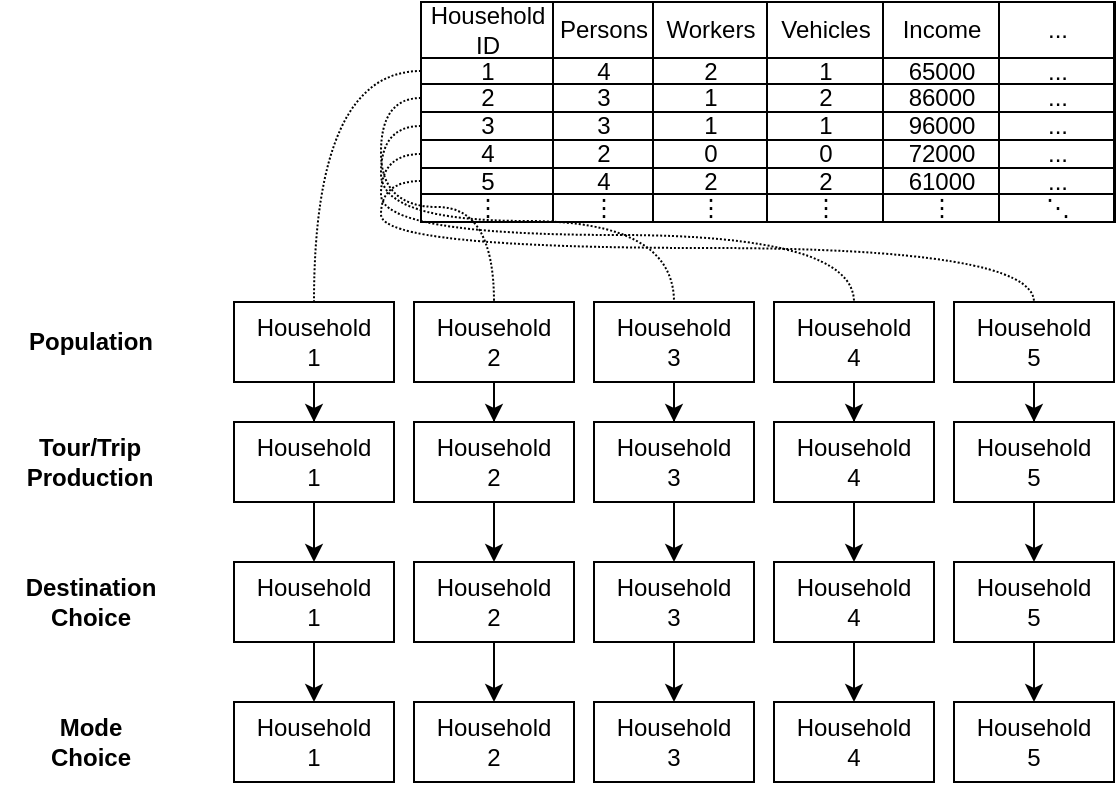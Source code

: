 <mxfile compressed="false" version="21.2.8" type="device">
  <diagram name="Page-1" id="gjvab5PQ4RDI5xns0hvE">
    <mxGraphModel dx="1195" dy="395" grid="1" gridSize="10" guides="1" tooltips="1" connect="1" arrows="1" fold="1" page="0" pageScale="1" pageWidth="850" pageHeight="1100" math="0" shadow="0">
      <root>
        <mxCell id="0" />
        <mxCell id="1" parent="0" />
        <mxCell id="i_aSIQjh3gjEK6YwRYuW-27" value="" style="edgeStyle=orthogonalEdgeStyle;rounded=0;orthogonalLoop=1;jettySize=auto;html=1;exitX=0.5;exitY=1;exitDx=0;exitDy=0;movable=0;resizable=0;rotatable=0;deletable=0;editable=0;locked=1;connectable=0;" parent="1" source="i_aSIQjh3gjEK6YwRYuW-3" edge="1">
          <mxGeometry relative="1" as="geometry">
            <mxPoint x="280" y="120" as="targetPoint" />
          </mxGeometry>
        </mxCell>
        <mxCell id="i_aSIQjh3gjEK6YwRYuW-12" value="Tour/Trip&lt;br&gt;Production" style="text;html=1;strokeColor=none;fillColor=default;align=center;verticalAlign=middle;whiteSpace=wrap;rounded=0;labelBackgroundColor=none;fontStyle=1" parent="1" vertex="1">
          <mxGeometry x="98" y="675" width="80" height="30" as="geometry" />
        </mxCell>
        <mxCell id="i_aSIQjh3gjEK6YwRYuW-13" value="Population" style="text;html=1;align=center;verticalAlign=middle;resizable=0;points=[];autosize=1;strokeColor=none;fillColor=default;labelBackgroundColor=none;rounded=0;fontStyle=1" parent="1" vertex="1">
          <mxGeometry x="93" y="615" width="90" height="30" as="geometry" />
        </mxCell>
        <mxCell id="i_aSIQjh3gjEK6YwRYuW-55" value="Destination&lt;br&gt;Choice" style="text;html=1;align=center;verticalAlign=middle;resizable=0;points=[];autosize=1;strokeColor=none;fillColor=default;rounded=0;fontStyle=1" parent="1" vertex="1">
          <mxGeometry x="93" y="740" width="90" height="40" as="geometry" />
        </mxCell>
        <mxCell id="i_aSIQjh3gjEK6YwRYuW-56" value="Mode&lt;br&gt;Choice" style="text;html=1;align=center;verticalAlign=middle;resizable=0;points=[];autosize=1;strokeColor=none;fillColor=default;rounded=0;fontStyle=1" parent="1" vertex="1">
          <mxGeometry x="108" y="810" width="60" height="40" as="geometry" />
        </mxCell>
        <mxCell id="OZ3TrftDz0q_78ra8QCF-2" value="" style="childLayout=tableLayout;recursiveResize=0;shadow=0;fillColor=none;direction=west;" vertex="1" parent="1">
          <mxGeometry x="303.5" y="460" width="346.5" height="110" as="geometry" />
        </mxCell>
        <mxCell id="OZ3TrftDz0q_78ra8QCF-3" value="" style="shape=tableRow;horizontal=0;startSize=0;swimlaneHead=0;swimlaneBody=0;top=0;left=0;bottom=0;right=0;dropTarget=0;collapsible=0;recursiveResize=0;expand=0;fontStyle=0;fillColor=none;strokeColor=inherit;" vertex="1" parent="OZ3TrftDz0q_78ra8QCF-2">
          <mxGeometry width="346.5" height="28" as="geometry" />
        </mxCell>
        <mxCell id="OZ3TrftDz0q_78ra8QCF-4" value="Household ID" style="connectable=0;recursiveResize=0;strokeColor=inherit;fillColor=none;align=center;whiteSpace=wrap;html=1;" vertex="1" parent="OZ3TrftDz0q_78ra8QCF-3">
          <mxGeometry width="66" height="28" as="geometry">
            <mxRectangle width="66" height="28" as="alternateBounds" />
          </mxGeometry>
        </mxCell>
        <mxCell id="OZ3TrftDz0q_78ra8QCF-5" value="Persons" style="connectable=0;recursiveResize=0;strokeColor=inherit;fillColor=none;align=center;whiteSpace=wrap;html=1;" vertex="1" parent="OZ3TrftDz0q_78ra8QCF-3">
          <mxGeometry x="66" width="50" height="28" as="geometry">
            <mxRectangle width="50" height="28" as="alternateBounds" />
          </mxGeometry>
        </mxCell>
        <mxCell id="OZ3TrftDz0q_78ra8QCF-6" value="Workers" style="connectable=0;recursiveResize=0;strokeColor=inherit;fillColor=none;align=center;whiteSpace=wrap;html=1;" vertex="1" parent="OZ3TrftDz0q_78ra8QCF-3">
          <mxGeometry x="116" width="57" height="28" as="geometry">
            <mxRectangle width="57" height="28" as="alternateBounds" />
          </mxGeometry>
        </mxCell>
        <mxCell id="OZ3TrftDz0q_78ra8QCF-29" value="Vehicles" style="connectable=0;recursiveResize=0;strokeColor=inherit;fillColor=none;align=center;whiteSpace=wrap;html=1;" vertex="1" parent="OZ3TrftDz0q_78ra8QCF-3">
          <mxGeometry x="173" width="58" height="28" as="geometry">
            <mxRectangle width="58" height="28" as="alternateBounds" />
          </mxGeometry>
        </mxCell>
        <mxCell id="OZ3TrftDz0q_78ra8QCF-32" value="Income" style="connectable=0;recursiveResize=0;strokeColor=inherit;fillColor=none;align=center;whiteSpace=wrap;html=1;" vertex="1" parent="OZ3TrftDz0q_78ra8QCF-3">
          <mxGeometry x="231" width="58" height="28" as="geometry">
            <mxRectangle width="58" height="28" as="alternateBounds" />
          </mxGeometry>
        </mxCell>
        <mxCell id="OZ3TrftDz0q_78ra8QCF-35" value="..." style="connectable=0;recursiveResize=0;strokeColor=inherit;fillColor=none;align=center;whiteSpace=wrap;html=1;" vertex="1" parent="OZ3TrftDz0q_78ra8QCF-3">
          <mxGeometry x="289" width="58" height="28" as="geometry">
            <mxRectangle width="58" height="28" as="alternateBounds" />
          </mxGeometry>
        </mxCell>
        <mxCell id="OZ3TrftDz0q_78ra8QCF-7" style="shape=tableRow;horizontal=0;startSize=0;swimlaneHead=0;swimlaneBody=0;top=0;left=0;bottom=0;right=0;dropTarget=0;collapsible=0;recursiveResize=0;expand=0;fontStyle=0;fillColor=none;strokeColor=inherit;" vertex="1" parent="OZ3TrftDz0q_78ra8QCF-2">
          <mxGeometry y="28" width="346.5" height="13" as="geometry" />
        </mxCell>
        <mxCell id="OZ3TrftDz0q_78ra8QCF-8" value="1" style="connectable=0;recursiveResize=0;strokeColor=inherit;fillColor=none;align=center;whiteSpace=wrap;html=1;" vertex="1" parent="OZ3TrftDz0q_78ra8QCF-7">
          <mxGeometry width="66" height="13" as="geometry">
            <mxRectangle width="66" height="13" as="alternateBounds" />
          </mxGeometry>
        </mxCell>
        <mxCell id="OZ3TrftDz0q_78ra8QCF-9" value="4" style="connectable=0;recursiveResize=0;strokeColor=inherit;fillColor=none;align=center;whiteSpace=wrap;html=1;" vertex="1" parent="OZ3TrftDz0q_78ra8QCF-7">
          <mxGeometry x="66" width="50" height="13" as="geometry">
            <mxRectangle width="50" height="13" as="alternateBounds" />
          </mxGeometry>
        </mxCell>
        <mxCell id="OZ3TrftDz0q_78ra8QCF-10" value="2" style="connectable=0;recursiveResize=0;strokeColor=inherit;fillColor=none;align=center;whiteSpace=wrap;html=1;" vertex="1" parent="OZ3TrftDz0q_78ra8QCF-7">
          <mxGeometry x="116" width="57" height="13" as="geometry">
            <mxRectangle width="57" height="13" as="alternateBounds" />
          </mxGeometry>
        </mxCell>
        <mxCell id="OZ3TrftDz0q_78ra8QCF-30" value="1" style="connectable=0;recursiveResize=0;strokeColor=inherit;fillColor=none;align=center;whiteSpace=wrap;html=1;" vertex="1" parent="OZ3TrftDz0q_78ra8QCF-7">
          <mxGeometry x="173" width="58" height="13" as="geometry">
            <mxRectangle width="58" height="13" as="alternateBounds" />
          </mxGeometry>
        </mxCell>
        <mxCell id="OZ3TrftDz0q_78ra8QCF-33" value="65000" style="connectable=0;recursiveResize=0;strokeColor=inherit;fillColor=none;align=center;whiteSpace=wrap;html=1;" vertex="1" parent="OZ3TrftDz0q_78ra8QCF-7">
          <mxGeometry x="231" width="58" height="13" as="geometry">
            <mxRectangle width="58" height="13" as="alternateBounds" />
          </mxGeometry>
        </mxCell>
        <mxCell id="OZ3TrftDz0q_78ra8QCF-36" value="..." style="connectable=0;recursiveResize=0;strokeColor=inherit;fillColor=none;align=center;whiteSpace=wrap;html=1;" vertex="1" parent="OZ3TrftDz0q_78ra8QCF-7">
          <mxGeometry x="289" width="58" height="13" as="geometry">
            <mxRectangle width="58" height="13" as="alternateBounds" />
          </mxGeometry>
        </mxCell>
        <mxCell id="OZ3TrftDz0q_78ra8QCF-11" style="shape=tableRow;horizontal=0;startSize=0;swimlaneHead=0;swimlaneBody=0;top=0;left=0;bottom=0;right=0;dropTarget=0;collapsible=0;recursiveResize=0;expand=0;fontStyle=0;fillColor=none;strokeColor=inherit;" vertex="1" parent="OZ3TrftDz0q_78ra8QCF-2">
          <mxGeometry y="41" width="346.5" height="14" as="geometry" />
        </mxCell>
        <mxCell id="OZ3TrftDz0q_78ra8QCF-12" value="2" style="connectable=0;recursiveResize=0;strokeColor=inherit;fillColor=none;align=center;whiteSpace=wrap;html=1;" vertex="1" parent="OZ3TrftDz0q_78ra8QCF-11">
          <mxGeometry width="66" height="14" as="geometry">
            <mxRectangle width="66" height="14" as="alternateBounds" />
          </mxGeometry>
        </mxCell>
        <mxCell id="OZ3TrftDz0q_78ra8QCF-13" value="3" style="connectable=0;recursiveResize=0;strokeColor=inherit;fillColor=none;align=center;whiteSpace=wrap;html=1;" vertex="1" parent="OZ3TrftDz0q_78ra8QCF-11">
          <mxGeometry x="66" width="50" height="14" as="geometry">
            <mxRectangle width="50" height="14" as="alternateBounds" />
          </mxGeometry>
        </mxCell>
        <mxCell id="OZ3TrftDz0q_78ra8QCF-14" value="1" style="connectable=0;recursiveResize=0;strokeColor=inherit;fillColor=none;align=center;whiteSpace=wrap;html=1;" vertex="1" parent="OZ3TrftDz0q_78ra8QCF-11">
          <mxGeometry x="116" width="57" height="14" as="geometry">
            <mxRectangle width="57" height="14" as="alternateBounds" />
          </mxGeometry>
        </mxCell>
        <mxCell id="OZ3TrftDz0q_78ra8QCF-31" value="2" style="connectable=0;recursiveResize=0;strokeColor=inherit;fillColor=none;align=center;whiteSpace=wrap;html=1;" vertex="1" parent="OZ3TrftDz0q_78ra8QCF-11">
          <mxGeometry x="173" width="58" height="14" as="geometry">
            <mxRectangle width="58" height="14" as="alternateBounds" />
          </mxGeometry>
        </mxCell>
        <mxCell id="OZ3TrftDz0q_78ra8QCF-34" value="86000" style="connectable=0;recursiveResize=0;strokeColor=inherit;fillColor=none;align=center;whiteSpace=wrap;html=1;" vertex="1" parent="OZ3TrftDz0q_78ra8QCF-11">
          <mxGeometry x="231" width="58" height="14" as="geometry">
            <mxRectangle width="58" height="14" as="alternateBounds" />
          </mxGeometry>
        </mxCell>
        <mxCell id="OZ3TrftDz0q_78ra8QCF-37" value="..." style="connectable=0;recursiveResize=0;strokeColor=inherit;fillColor=none;align=center;whiteSpace=wrap;html=1;" vertex="1" parent="OZ3TrftDz0q_78ra8QCF-11">
          <mxGeometry x="289" width="58" height="14" as="geometry">
            <mxRectangle width="58" height="14" as="alternateBounds" />
          </mxGeometry>
        </mxCell>
        <mxCell id="OZ3TrftDz0q_78ra8QCF-50" style="shape=tableRow;horizontal=0;startSize=0;swimlaneHead=0;swimlaneBody=0;top=0;left=0;bottom=0;right=0;dropTarget=0;collapsible=0;recursiveResize=0;expand=0;fontStyle=0;fillColor=none;strokeColor=inherit;" vertex="1" parent="OZ3TrftDz0q_78ra8QCF-2">
          <mxGeometry y="55" width="346.5" height="14" as="geometry" />
        </mxCell>
        <mxCell id="OZ3TrftDz0q_78ra8QCF-51" value="3" style="connectable=0;recursiveResize=0;strokeColor=inherit;fillColor=none;align=center;whiteSpace=wrap;html=1;" vertex="1" parent="OZ3TrftDz0q_78ra8QCF-50">
          <mxGeometry width="66" height="14" as="geometry">
            <mxRectangle width="66" height="14" as="alternateBounds" />
          </mxGeometry>
        </mxCell>
        <mxCell id="OZ3TrftDz0q_78ra8QCF-52" value="3" style="connectable=0;recursiveResize=0;strokeColor=inherit;fillColor=none;align=center;whiteSpace=wrap;html=1;" vertex="1" parent="OZ3TrftDz0q_78ra8QCF-50">
          <mxGeometry x="66" width="50" height="14" as="geometry">
            <mxRectangle width="50" height="14" as="alternateBounds" />
          </mxGeometry>
        </mxCell>
        <mxCell id="OZ3TrftDz0q_78ra8QCF-53" value="1" style="connectable=0;recursiveResize=0;strokeColor=inherit;fillColor=none;align=center;whiteSpace=wrap;html=1;" vertex="1" parent="OZ3TrftDz0q_78ra8QCF-50">
          <mxGeometry x="116" width="57" height="14" as="geometry">
            <mxRectangle width="57" height="14" as="alternateBounds" />
          </mxGeometry>
        </mxCell>
        <mxCell id="OZ3TrftDz0q_78ra8QCF-54" value="1" style="connectable=0;recursiveResize=0;strokeColor=inherit;fillColor=none;align=center;whiteSpace=wrap;html=1;" vertex="1" parent="OZ3TrftDz0q_78ra8QCF-50">
          <mxGeometry x="173" width="58" height="14" as="geometry">
            <mxRectangle width="58" height="14" as="alternateBounds" />
          </mxGeometry>
        </mxCell>
        <mxCell id="OZ3TrftDz0q_78ra8QCF-55" value="96000" style="connectable=0;recursiveResize=0;strokeColor=inherit;fillColor=none;align=center;whiteSpace=wrap;html=1;" vertex="1" parent="OZ3TrftDz0q_78ra8QCF-50">
          <mxGeometry x="231" width="58" height="14" as="geometry">
            <mxRectangle width="58" height="14" as="alternateBounds" />
          </mxGeometry>
        </mxCell>
        <mxCell id="OZ3TrftDz0q_78ra8QCF-56" value="..." style="connectable=0;recursiveResize=0;strokeColor=inherit;fillColor=none;align=center;whiteSpace=wrap;html=1;" vertex="1" parent="OZ3TrftDz0q_78ra8QCF-50">
          <mxGeometry x="289" width="58" height="14" as="geometry">
            <mxRectangle width="58" height="14" as="alternateBounds" />
          </mxGeometry>
        </mxCell>
        <mxCell id="OZ3TrftDz0q_78ra8QCF-61" style="shape=tableRow;horizontal=0;startSize=0;swimlaneHead=0;swimlaneBody=0;top=0;left=0;bottom=0;right=0;dropTarget=0;collapsible=0;recursiveResize=0;expand=0;fontStyle=0;fillColor=none;strokeColor=inherit;" vertex="1" parent="OZ3TrftDz0q_78ra8QCF-2">
          <mxGeometry y="69" width="346.5" height="14" as="geometry" />
        </mxCell>
        <mxCell id="OZ3TrftDz0q_78ra8QCF-62" value="4" style="connectable=0;recursiveResize=0;strokeColor=inherit;fillColor=none;align=center;whiteSpace=wrap;html=1;" vertex="1" parent="OZ3TrftDz0q_78ra8QCF-61">
          <mxGeometry width="66" height="14" as="geometry">
            <mxRectangle width="66" height="14" as="alternateBounds" />
          </mxGeometry>
        </mxCell>
        <mxCell id="OZ3TrftDz0q_78ra8QCF-63" value="2" style="connectable=0;recursiveResize=0;strokeColor=inherit;fillColor=none;align=center;whiteSpace=wrap;html=1;" vertex="1" parent="OZ3TrftDz0q_78ra8QCF-61">
          <mxGeometry x="66" width="50" height="14" as="geometry">
            <mxRectangle width="50" height="14" as="alternateBounds" />
          </mxGeometry>
        </mxCell>
        <mxCell id="OZ3TrftDz0q_78ra8QCF-64" value="0" style="connectable=0;recursiveResize=0;strokeColor=inherit;fillColor=none;align=center;whiteSpace=wrap;html=1;" vertex="1" parent="OZ3TrftDz0q_78ra8QCF-61">
          <mxGeometry x="116" width="57" height="14" as="geometry">
            <mxRectangle width="57" height="14" as="alternateBounds" />
          </mxGeometry>
        </mxCell>
        <mxCell id="OZ3TrftDz0q_78ra8QCF-65" value="0" style="connectable=0;recursiveResize=0;strokeColor=inherit;fillColor=none;align=center;whiteSpace=wrap;html=1;" vertex="1" parent="OZ3TrftDz0q_78ra8QCF-61">
          <mxGeometry x="173" width="58" height="14" as="geometry">
            <mxRectangle width="58" height="14" as="alternateBounds" />
          </mxGeometry>
        </mxCell>
        <mxCell id="OZ3TrftDz0q_78ra8QCF-66" value="72000" style="connectable=0;recursiveResize=0;strokeColor=inherit;fillColor=none;align=center;whiteSpace=wrap;html=1;" vertex="1" parent="OZ3TrftDz0q_78ra8QCF-61">
          <mxGeometry x="231" width="58" height="14" as="geometry">
            <mxRectangle width="58" height="14" as="alternateBounds" />
          </mxGeometry>
        </mxCell>
        <mxCell id="OZ3TrftDz0q_78ra8QCF-67" value="..." style="connectable=0;recursiveResize=0;strokeColor=inherit;fillColor=none;align=center;whiteSpace=wrap;html=1;" vertex="1" parent="OZ3TrftDz0q_78ra8QCF-61">
          <mxGeometry x="289" width="58" height="14" as="geometry">
            <mxRectangle width="58" height="14" as="alternateBounds" />
          </mxGeometry>
        </mxCell>
        <mxCell id="OZ3TrftDz0q_78ra8QCF-72" style="shape=tableRow;horizontal=0;startSize=0;swimlaneHead=0;swimlaneBody=0;top=0;left=0;bottom=0;right=0;dropTarget=0;collapsible=0;recursiveResize=0;expand=0;fontStyle=0;fillColor=none;strokeColor=inherit;" vertex="1" parent="OZ3TrftDz0q_78ra8QCF-2">
          <mxGeometry y="83" width="346.5" height="13" as="geometry" />
        </mxCell>
        <mxCell id="OZ3TrftDz0q_78ra8QCF-73" value="5" style="connectable=0;recursiveResize=0;strokeColor=inherit;fillColor=none;align=center;whiteSpace=wrap;html=1;" vertex="1" parent="OZ3TrftDz0q_78ra8QCF-72">
          <mxGeometry width="66" height="13" as="geometry">
            <mxRectangle width="66" height="13" as="alternateBounds" />
          </mxGeometry>
        </mxCell>
        <mxCell id="OZ3TrftDz0q_78ra8QCF-74" value="4" style="connectable=0;recursiveResize=0;strokeColor=inherit;fillColor=none;align=center;whiteSpace=wrap;html=1;" vertex="1" parent="OZ3TrftDz0q_78ra8QCF-72">
          <mxGeometry x="66" width="50" height="13" as="geometry">
            <mxRectangle width="50" height="13" as="alternateBounds" />
          </mxGeometry>
        </mxCell>
        <mxCell id="OZ3TrftDz0q_78ra8QCF-75" value="2" style="connectable=0;recursiveResize=0;strokeColor=inherit;fillColor=none;align=center;whiteSpace=wrap;html=1;" vertex="1" parent="OZ3TrftDz0q_78ra8QCF-72">
          <mxGeometry x="116" width="57" height="13" as="geometry">
            <mxRectangle width="57" height="13" as="alternateBounds" />
          </mxGeometry>
        </mxCell>
        <mxCell id="OZ3TrftDz0q_78ra8QCF-76" value="2" style="connectable=0;recursiveResize=0;strokeColor=inherit;fillColor=none;align=center;whiteSpace=wrap;html=1;" vertex="1" parent="OZ3TrftDz0q_78ra8QCF-72">
          <mxGeometry x="173" width="58" height="13" as="geometry">
            <mxRectangle width="58" height="13" as="alternateBounds" />
          </mxGeometry>
        </mxCell>
        <mxCell id="OZ3TrftDz0q_78ra8QCF-77" value="61000" style="connectable=0;recursiveResize=0;strokeColor=inherit;fillColor=none;align=center;whiteSpace=wrap;html=1;" vertex="1" parent="OZ3TrftDz0q_78ra8QCF-72">
          <mxGeometry x="231" width="58" height="13" as="geometry">
            <mxRectangle width="58" height="13" as="alternateBounds" />
          </mxGeometry>
        </mxCell>
        <mxCell id="OZ3TrftDz0q_78ra8QCF-78" value="..." style="connectable=0;recursiveResize=0;strokeColor=inherit;fillColor=none;align=center;whiteSpace=wrap;html=1;" vertex="1" parent="OZ3TrftDz0q_78ra8QCF-72">
          <mxGeometry x="289" width="58" height="13" as="geometry">
            <mxRectangle width="58" height="13" as="alternateBounds" />
          </mxGeometry>
        </mxCell>
        <mxCell id="OZ3TrftDz0q_78ra8QCF-83" style="shape=tableRow;horizontal=0;startSize=0;swimlaneHead=0;swimlaneBody=0;top=0;left=0;bottom=0;right=0;dropTarget=0;collapsible=0;recursiveResize=0;expand=0;fontStyle=0;fillColor=none;strokeColor=inherit;" vertex="1" parent="OZ3TrftDz0q_78ra8QCF-2">
          <mxGeometry y="96" width="346.5" height="14" as="geometry" />
        </mxCell>
        <mxCell id="OZ3TrftDz0q_78ra8QCF-84" value="&lt;span lang=&quot;mul&quot; class=&quot;Zmth headword&quot;&gt;⋮&lt;/span&gt;" style="connectable=0;recursiveResize=0;strokeColor=inherit;fillColor=none;align=center;whiteSpace=wrap;html=1;" vertex="1" parent="OZ3TrftDz0q_78ra8QCF-83">
          <mxGeometry width="66" height="14" as="geometry">
            <mxRectangle width="66" height="14" as="alternateBounds" />
          </mxGeometry>
        </mxCell>
        <mxCell id="OZ3TrftDz0q_78ra8QCF-85" value="⋮" style="connectable=0;recursiveResize=0;strokeColor=inherit;fillColor=none;align=center;whiteSpace=wrap;html=1;" vertex="1" parent="OZ3TrftDz0q_78ra8QCF-83">
          <mxGeometry x="66" width="50" height="14" as="geometry">
            <mxRectangle width="50" height="14" as="alternateBounds" />
          </mxGeometry>
        </mxCell>
        <mxCell id="OZ3TrftDz0q_78ra8QCF-86" value="⋮" style="connectable=0;recursiveResize=0;strokeColor=inherit;fillColor=none;align=center;whiteSpace=wrap;html=1;" vertex="1" parent="OZ3TrftDz0q_78ra8QCF-83">
          <mxGeometry x="116" width="57" height="14" as="geometry">
            <mxRectangle width="57" height="14" as="alternateBounds" />
          </mxGeometry>
        </mxCell>
        <mxCell id="OZ3TrftDz0q_78ra8QCF-87" value="⋮" style="connectable=0;recursiveResize=0;strokeColor=inherit;fillColor=none;align=center;whiteSpace=wrap;html=1;" vertex="1" parent="OZ3TrftDz0q_78ra8QCF-83">
          <mxGeometry x="173" width="58" height="14" as="geometry">
            <mxRectangle width="58" height="14" as="alternateBounds" />
          </mxGeometry>
        </mxCell>
        <mxCell id="OZ3TrftDz0q_78ra8QCF-88" value="⋮" style="connectable=0;recursiveResize=0;strokeColor=inherit;fillColor=none;align=center;whiteSpace=wrap;html=1;" vertex="1" parent="OZ3TrftDz0q_78ra8QCF-83">
          <mxGeometry x="231" width="58" height="14" as="geometry">
            <mxRectangle width="58" height="14" as="alternateBounds" />
          </mxGeometry>
        </mxCell>
        <mxCell id="OZ3TrftDz0q_78ra8QCF-89" value="⋱" style="connectable=0;recursiveResize=0;strokeColor=inherit;fillColor=none;align=center;whiteSpace=wrap;html=1;" vertex="1" parent="OZ3TrftDz0q_78ra8QCF-83">
          <mxGeometry x="289" width="58" height="14" as="geometry">
            <mxRectangle width="58" height="14" as="alternateBounds" />
          </mxGeometry>
        </mxCell>
        <mxCell id="OZ3TrftDz0q_78ra8QCF-123" value="" style="edgeStyle=orthogonalEdgeStyle;rounded=0;orthogonalLoop=1;jettySize=auto;html=1;" edge="1" parent="1" source="OZ3TrftDz0q_78ra8QCF-103" target="OZ3TrftDz0q_78ra8QCF-108">
          <mxGeometry relative="1" as="geometry" />
        </mxCell>
        <mxCell id="OZ3TrftDz0q_78ra8QCF-103" value="Household&lt;br&gt;1" style="rounded=0;whiteSpace=wrap;html=1;" vertex="1" parent="1">
          <mxGeometry x="210" y="610" width="80" height="40" as="geometry" />
        </mxCell>
        <mxCell id="OZ3TrftDz0q_78ra8QCF-124" value="" style="edgeStyle=orthogonalEdgeStyle;rounded=0;orthogonalLoop=1;jettySize=auto;html=1;" edge="1" parent="1" source="OZ3TrftDz0q_78ra8QCF-104" target="OZ3TrftDz0q_78ra8QCF-109">
          <mxGeometry relative="1" as="geometry" />
        </mxCell>
        <mxCell id="OZ3TrftDz0q_78ra8QCF-104" value="Household&lt;br&gt;2" style="rounded=0;whiteSpace=wrap;html=1;" vertex="1" parent="1">
          <mxGeometry x="300" y="610" width="80" height="40" as="geometry" />
        </mxCell>
        <mxCell id="OZ3TrftDz0q_78ra8QCF-125" value="" style="edgeStyle=orthogonalEdgeStyle;rounded=0;orthogonalLoop=1;jettySize=auto;html=1;" edge="1" parent="1" source="OZ3TrftDz0q_78ra8QCF-105" target="OZ3TrftDz0q_78ra8QCF-110">
          <mxGeometry relative="1" as="geometry" />
        </mxCell>
        <mxCell id="OZ3TrftDz0q_78ra8QCF-105" value="Household&lt;br&gt;3" style="rounded=0;whiteSpace=wrap;html=1;" vertex="1" parent="1">
          <mxGeometry x="390" y="610" width="80" height="40" as="geometry" />
        </mxCell>
        <mxCell id="OZ3TrftDz0q_78ra8QCF-126" value="" style="edgeStyle=orthogonalEdgeStyle;rounded=0;orthogonalLoop=1;jettySize=auto;html=1;" edge="1" parent="1" source="OZ3TrftDz0q_78ra8QCF-106" target="OZ3TrftDz0q_78ra8QCF-111">
          <mxGeometry relative="1" as="geometry" />
        </mxCell>
        <mxCell id="OZ3TrftDz0q_78ra8QCF-106" value="Household&lt;br&gt;4" style="rounded=0;whiteSpace=wrap;html=1;" vertex="1" parent="1">
          <mxGeometry x="480" y="610" width="80" height="40" as="geometry" />
        </mxCell>
        <mxCell id="OZ3TrftDz0q_78ra8QCF-127" value="" style="edgeStyle=orthogonalEdgeStyle;rounded=0;orthogonalLoop=1;jettySize=auto;html=1;" edge="1" parent="1" source="OZ3TrftDz0q_78ra8QCF-107" target="OZ3TrftDz0q_78ra8QCF-112">
          <mxGeometry relative="1" as="geometry" />
        </mxCell>
        <mxCell id="OZ3TrftDz0q_78ra8QCF-107" value="Household&lt;br&gt;5" style="rounded=0;whiteSpace=wrap;html=1;" vertex="1" parent="1">
          <mxGeometry x="570" y="610" width="80" height="40" as="geometry" />
        </mxCell>
        <mxCell id="OZ3TrftDz0q_78ra8QCF-138" value="" style="edgeStyle=orthogonalEdgeStyle;rounded=0;orthogonalLoop=1;jettySize=auto;html=1;" edge="1" parent="1" source="OZ3TrftDz0q_78ra8QCF-108" target="OZ3TrftDz0q_78ra8QCF-113">
          <mxGeometry relative="1" as="geometry" />
        </mxCell>
        <mxCell id="OZ3TrftDz0q_78ra8QCF-108" value="Household&lt;br&gt;1" style="rounded=0;whiteSpace=wrap;html=1;" vertex="1" parent="1">
          <mxGeometry x="210" y="670" width="80" height="40" as="geometry" />
        </mxCell>
        <mxCell id="OZ3TrftDz0q_78ra8QCF-139" value="" style="edgeStyle=orthogonalEdgeStyle;rounded=0;orthogonalLoop=1;jettySize=auto;html=1;" edge="1" parent="1" source="OZ3TrftDz0q_78ra8QCF-109" target="OZ3TrftDz0q_78ra8QCF-114">
          <mxGeometry relative="1" as="geometry" />
        </mxCell>
        <mxCell id="OZ3TrftDz0q_78ra8QCF-109" value="Household&lt;br&gt;2" style="rounded=0;whiteSpace=wrap;html=1;" vertex="1" parent="1">
          <mxGeometry x="300" y="670" width="80" height="40" as="geometry" />
        </mxCell>
        <mxCell id="OZ3TrftDz0q_78ra8QCF-140" value="" style="edgeStyle=orthogonalEdgeStyle;rounded=0;orthogonalLoop=1;jettySize=auto;html=1;" edge="1" parent="1" source="OZ3TrftDz0q_78ra8QCF-110" target="OZ3TrftDz0q_78ra8QCF-115">
          <mxGeometry relative="1" as="geometry" />
        </mxCell>
        <mxCell id="OZ3TrftDz0q_78ra8QCF-110" value="Household&lt;br&gt;3" style="rounded=0;whiteSpace=wrap;html=1;" vertex="1" parent="1">
          <mxGeometry x="390" y="670" width="80" height="40" as="geometry" />
        </mxCell>
        <mxCell id="OZ3TrftDz0q_78ra8QCF-141" value="" style="edgeStyle=orthogonalEdgeStyle;rounded=0;orthogonalLoop=1;jettySize=auto;html=1;" edge="1" parent="1" source="OZ3TrftDz0q_78ra8QCF-111" target="OZ3TrftDz0q_78ra8QCF-116">
          <mxGeometry relative="1" as="geometry" />
        </mxCell>
        <mxCell id="OZ3TrftDz0q_78ra8QCF-111" value="Household&lt;br&gt;4" style="rounded=0;whiteSpace=wrap;html=1;" vertex="1" parent="1">
          <mxGeometry x="480" y="670" width="80" height="40" as="geometry" />
        </mxCell>
        <mxCell id="OZ3TrftDz0q_78ra8QCF-146" value="" style="edgeStyle=orthogonalEdgeStyle;rounded=0;orthogonalLoop=1;jettySize=auto;html=1;" edge="1" parent="1" source="OZ3TrftDz0q_78ra8QCF-112" target="OZ3TrftDz0q_78ra8QCF-117">
          <mxGeometry relative="1" as="geometry" />
        </mxCell>
        <mxCell id="OZ3TrftDz0q_78ra8QCF-112" value="Household&lt;br&gt;5" style="rounded=0;whiteSpace=wrap;html=1;" vertex="1" parent="1">
          <mxGeometry x="570" y="670" width="80" height="40" as="geometry" />
        </mxCell>
        <mxCell id="OZ3TrftDz0q_78ra8QCF-142" value="" style="edgeStyle=orthogonalEdgeStyle;rounded=0;orthogonalLoop=1;jettySize=auto;html=1;" edge="1" parent="1" source="OZ3TrftDz0q_78ra8QCF-113" target="OZ3TrftDz0q_78ra8QCF-118">
          <mxGeometry relative="1" as="geometry" />
        </mxCell>
        <mxCell id="OZ3TrftDz0q_78ra8QCF-113" value="Household&lt;br&gt;1" style="rounded=0;whiteSpace=wrap;html=1;" vertex="1" parent="1">
          <mxGeometry x="210" y="740" width="80" height="40" as="geometry" />
        </mxCell>
        <mxCell id="OZ3TrftDz0q_78ra8QCF-143" value="" style="edgeStyle=orthogonalEdgeStyle;rounded=0;orthogonalLoop=1;jettySize=auto;html=1;" edge="1" parent="1" source="OZ3TrftDz0q_78ra8QCF-114" target="OZ3TrftDz0q_78ra8QCF-119">
          <mxGeometry relative="1" as="geometry" />
        </mxCell>
        <mxCell id="OZ3TrftDz0q_78ra8QCF-114" value="Household&lt;br&gt;2" style="rounded=0;whiteSpace=wrap;html=1;" vertex="1" parent="1">
          <mxGeometry x="300" y="740" width="80" height="40" as="geometry" />
        </mxCell>
        <mxCell id="OZ3TrftDz0q_78ra8QCF-144" value="" style="edgeStyle=orthogonalEdgeStyle;rounded=0;orthogonalLoop=1;jettySize=auto;html=1;" edge="1" parent="1" source="OZ3TrftDz0q_78ra8QCF-115" target="OZ3TrftDz0q_78ra8QCF-120">
          <mxGeometry relative="1" as="geometry" />
        </mxCell>
        <mxCell id="OZ3TrftDz0q_78ra8QCF-115" value="Household&lt;br&gt;3" style="rounded=0;whiteSpace=wrap;html=1;" vertex="1" parent="1">
          <mxGeometry x="390" y="740" width="80" height="40" as="geometry" />
        </mxCell>
        <mxCell id="OZ3TrftDz0q_78ra8QCF-145" value="" style="edgeStyle=orthogonalEdgeStyle;rounded=0;orthogonalLoop=1;jettySize=auto;html=1;" edge="1" parent="1" source="OZ3TrftDz0q_78ra8QCF-116" target="OZ3TrftDz0q_78ra8QCF-121">
          <mxGeometry relative="1" as="geometry" />
        </mxCell>
        <mxCell id="OZ3TrftDz0q_78ra8QCF-116" value="Household&lt;br&gt;4" style="rounded=0;whiteSpace=wrap;html=1;" vertex="1" parent="1">
          <mxGeometry x="480" y="740" width="80" height="40" as="geometry" />
        </mxCell>
        <mxCell id="OZ3TrftDz0q_78ra8QCF-147" value="" style="edgeStyle=orthogonalEdgeStyle;rounded=0;orthogonalLoop=1;jettySize=auto;html=1;" edge="1" parent="1" source="OZ3TrftDz0q_78ra8QCF-117" target="OZ3TrftDz0q_78ra8QCF-122">
          <mxGeometry relative="1" as="geometry" />
        </mxCell>
        <mxCell id="OZ3TrftDz0q_78ra8QCF-117" value="Household&lt;br&gt;5" style="rounded=0;whiteSpace=wrap;html=1;" vertex="1" parent="1">
          <mxGeometry x="570" y="740" width="80" height="40" as="geometry" />
        </mxCell>
        <mxCell id="OZ3TrftDz0q_78ra8QCF-118" value="Household&lt;br&gt;1" style="rounded=0;whiteSpace=wrap;html=1;" vertex="1" parent="1">
          <mxGeometry x="210" y="810" width="80" height="40" as="geometry" />
        </mxCell>
        <mxCell id="OZ3TrftDz0q_78ra8QCF-119" value="Household&lt;br&gt;2" style="rounded=0;whiteSpace=wrap;html=1;" vertex="1" parent="1">
          <mxGeometry x="300" y="810" width="80" height="40" as="geometry" />
        </mxCell>
        <mxCell id="OZ3TrftDz0q_78ra8QCF-120" value="Household&lt;br&gt;3" style="rounded=0;whiteSpace=wrap;html=1;" vertex="1" parent="1">
          <mxGeometry x="390" y="810" width="80" height="40" as="geometry" />
        </mxCell>
        <mxCell id="OZ3TrftDz0q_78ra8QCF-121" value="Household&lt;br&gt;4" style="rounded=0;whiteSpace=wrap;html=1;" vertex="1" parent="1">
          <mxGeometry x="480" y="810" width="80" height="40" as="geometry" />
        </mxCell>
        <mxCell id="OZ3TrftDz0q_78ra8QCF-122" value="Household&lt;br&gt;5" style="rounded=0;whiteSpace=wrap;html=1;" vertex="1" parent="1">
          <mxGeometry x="570" y="810" width="80" height="40" as="geometry" />
        </mxCell>
        <mxCell id="OZ3TrftDz0q_78ra8QCF-148" style="edgeStyle=orthogonalEdgeStyle;rounded=0;orthogonalLoop=1;jettySize=auto;html=1;exitX=0;exitY=0.5;exitDx=0;exitDy=0;entryX=0.5;entryY=0;entryDx=0;entryDy=0;curved=1;dashed=1;endArrow=none;endFill=0;startArrow=none;startFill=0;dashPattern=1 1;" edge="1" parent="1" source="OZ3TrftDz0q_78ra8QCF-7" target="OZ3TrftDz0q_78ra8QCF-103">
          <mxGeometry relative="1" as="geometry">
            <mxPoint x="160" y="480" as="targetPoint" />
          </mxGeometry>
        </mxCell>
        <mxCell id="OZ3TrftDz0q_78ra8QCF-149" style="edgeStyle=orthogonalEdgeStyle;rounded=0;orthogonalLoop=1;jettySize=auto;html=1;exitX=0;exitY=0.5;exitDx=0;exitDy=0;entryX=0.5;entryY=0;entryDx=0;entryDy=0;curved=1;dashed=1;endArrow=none;endFill=0;startArrow=none;startFill=0;dashPattern=1 1;" edge="1" parent="1" source="OZ3TrftDz0q_78ra8QCF-11" target="OZ3TrftDz0q_78ra8QCF-104">
          <mxGeometry relative="1" as="geometry" />
        </mxCell>
        <mxCell id="OZ3TrftDz0q_78ra8QCF-150" style="edgeStyle=orthogonalEdgeStyle;rounded=0;orthogonalLoop=1;jettySize=auto;html=1;exitX=0;exitY=0.5;exitDx=0;exitDy=0;entryX=0.5;entryY=0;entryDx=0;entryDy=0;curved=1;dashed=1;endArrow=none;endFill=0;startArrow=none;startFill=0;dashPattern=1 1;" edge="1" parent="1" source="OZ3TrftDz0q_78ra8QCF-50" target="OZ3TrftDz0q_78ra8QCF-105">
          <mxGeometry relative="1" as="geometry" />
        </mxCell>
        <mxCell id="OZ3TrftDz0q_78ra8QCF-151" style="edgeStyle=orthogonalEdgeStyle;rounded=0;orthogonalLoop=1;jettySize=auto;html=1;exitX=0;exitY=0.5;exitDx=0;exitDy=0;entryX=0.5;entryY=0;entryDx=0;entryDy=0;curved=1;dashed=1;endArrow=none;endFill=0;startArrow=none;startFill=0;dashPattern=1 1;" edge="1" parent="1" source="OZ3TrftDz0q_78ra8QCF-61" target="OZ3TrftDz0q_78ra8QCF-106">
          <mxGeometry relative="1" as="geometry" />
        </mxCell>
        <mxCell id="OZ3TrftDz0q_78ra8QCF-152" style="edgeStyle=orthogonalEdgeStyle;rounded=0;orthogonalLoop=1;jettySize=auto;html=1;exitX=0;exitY=0.5;exitDx=0;exitDy=0;entryX=0.5;entryY=0;entryDx=0;entryDy=0;curved=1;dashed=1;endArrow=none;endFill=0;startArrow=none;startFill=0;dashPattern=1 1;" edge="1" parent="1" source="OZ3TrftDz0q_78ra8QCF-72" target="OZ3TrftDz0q_78ra8QCF-107">
          <mxGeometry relative="1" as="geometry" />
        </mxCell>
      </root>
    </mxGraphModel>
  </diagram>
</mxfile>
